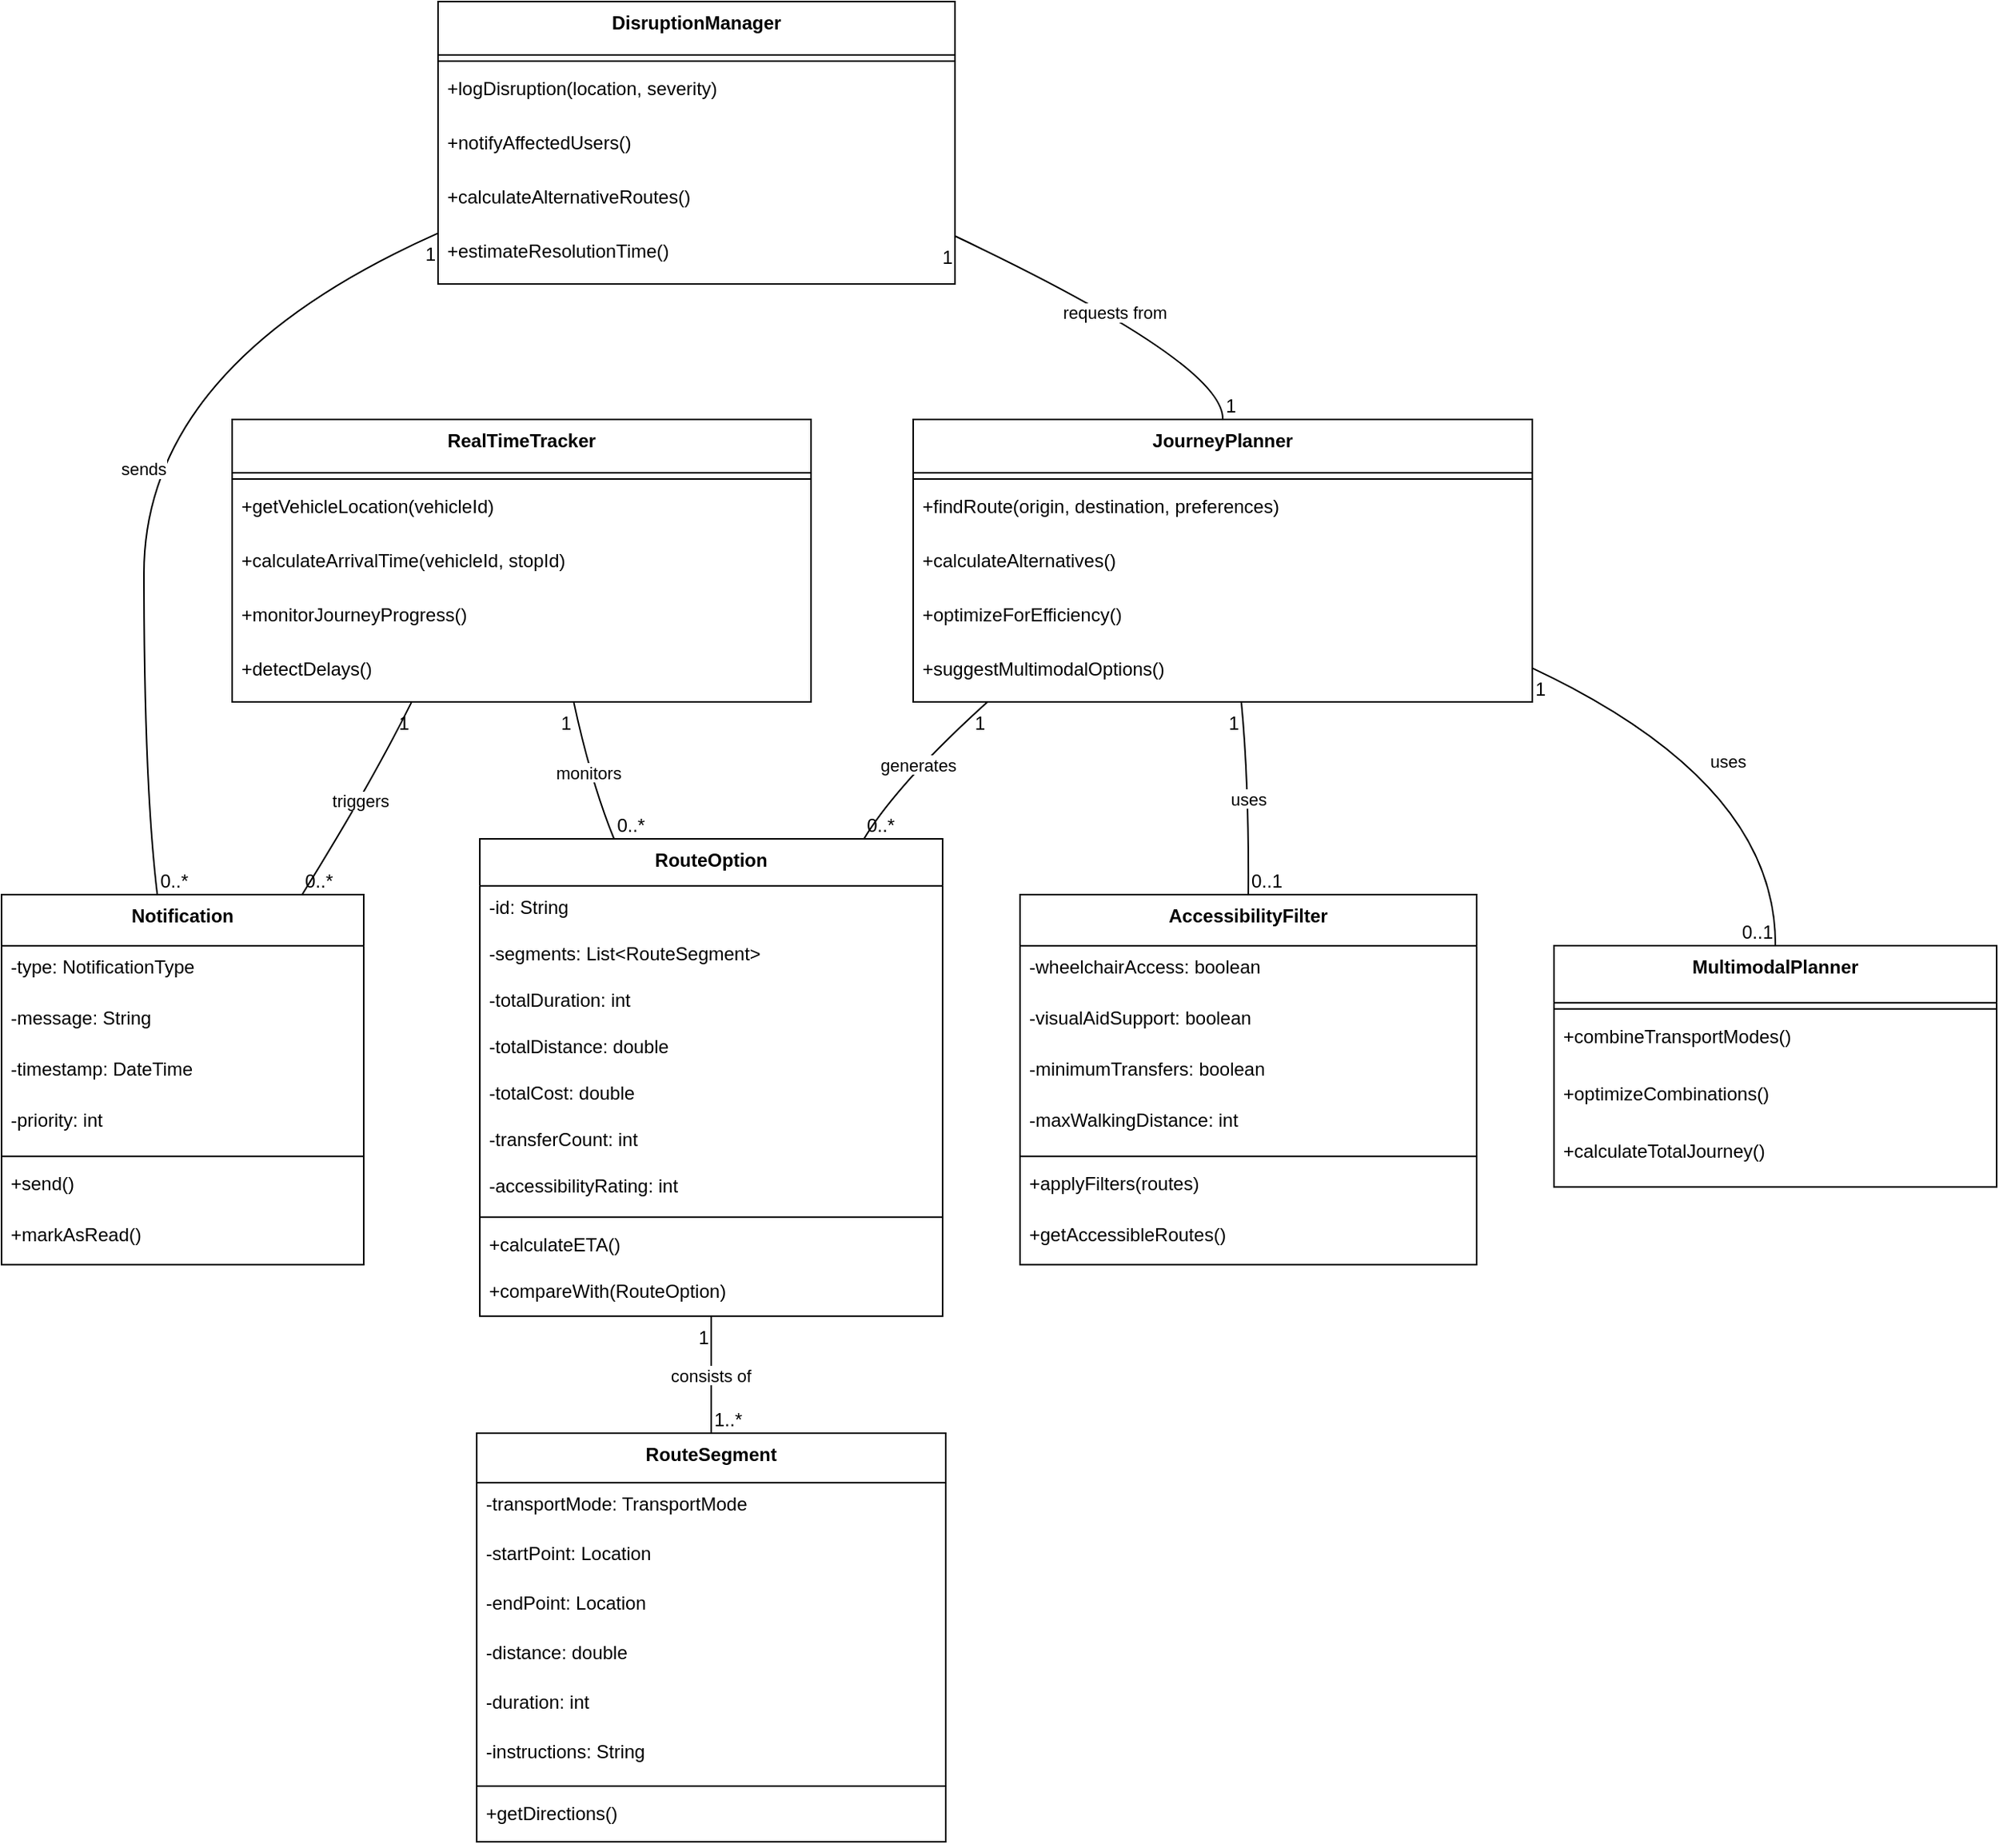 <mxfile version="27.0.2">
  <diagram name="Page-1" id="HGpl3Zj9LT_SoAxYPyQT">
    <mxGraphModel dx="3203" dy="1585" grid="1" gridSize="10" guides="1" tooltips="1" connect="1" arrows="1" fold="1" page="1" pageScale="1" pageWidth="827" pageHeight="1169" math="0" shadow="0">
      <root>
        <mxCell id="0" />
        <mxCell id="1" parent="0" />
        <mxCell id="ybsa_YPCpe8QKIi5onOz-1" value="JourneyPlanner" style="swimlane;fontStyle=1;align=center;verticalAlign=top;childLayout=stackLayout;horizontal=1;startSize=34.545;horizontalStack=0;resizeParent=1;resizeParentMax=0;resizeLast=0;collapsible=0;marginBottom=0;" vertex="1" parent="1">
          <mxGeometry x="609" y="290" width="400" height="182.545" as="geometry" />
        </mxCell>
        <mxCell id="ybsa_YPCpe8QKIi5onOz-2" style="line;strokeWidth=1;fillColor=none;align=left;verticalAlign=middle;spacingTop=-1;spacingLeft=3;spacingRight=3;rotatable=0;labelPosition=right;points=[];portConstraint=eastwest;strokeColor=inherit;" vertex="1" parent="ybsa_YPCpe8QKIi5onOz-1">
          <mxGeometry y="34.545" width="400" height="8" as="geometry" />
        </mxCell>
        <mxCell id="ybsa_YPCpe8QKIi5onOz-3" value="+findRoute(origin, destination, preferences)" style="text;strokeColor=none;fillColor=none;align=left;verticalAlign=top;spacingLeft=4;spacingRight=4;overflow=hidden;rotatable=0;points=[[0,0.5],[1,0.5]];portConstraint=eastwest;" vertex="1" parent="ybsa_YPCpe8QKIi5onOz-1">
          <mxGeometry y="42.545" width="400" height="35" as="geometry" />
        </mxCell>
        <mxCell id="ybsa_YPCpe8QKIi5onOz-4" value="+calculateAlternatives()" style="text;strokeColor=none;fillColor=none;align=left;verticalAlign=top;spacingLeft=4;spacingRight=4;overflow=hidden;rotatable=0;points=[[0,0.5],[1,0.5]];portConstraint=eastwest;" vertex="1" parent="ybsa_YPCpe8QKIi5onOz-1">
          <mxGeometry y="77.545" width="400" height="35" as="geometry" />
        </mxCell>
        <mxCell id="ybsa_YPCpe8QKIi5onOz-5" value="+optimizeForEfficiency()" style="text;strokeColor=none;fillColor=none;align=left;verticalAlign=top;spacingLeft=4;spacingRight=4;overflow=hidden;rotatable=0;points=[[0,0.5],[1,0.5]];portConstraint=eastwest;" vertex="1" parent="ybsa_YPCpe8QKIi5onOz-1">
          <mxGeometry y="112.545" width="400" height="35" as="geometry" />
        </mxCell>
        <mxCell id="ybsa_YPCpe8QKIi5onOz-6" value="+suggestMultimodalOptions()" style="text;strokeColor=none;fillColor=none;align=left;verticalAlign=top;spacingLeft=4;spacingRight=4;overflow=hidden;rotatable=0;points=[[0,0.5],[1,0.5]];portConstraint=eastwest;" vertex="1" parent="ybsa_YPCpe8QKIi5onOz-1">
          <mxGeometry y="147.545" width="400" height="35" as="geometry" />
        </mxCell>
        <mxCell id="ybsa_YPCpe8QKIi5onOz-7" value="RouteOption" style="swimlane;fontStyle=1;align=center;verticalAlign=top;childLayout=stackLayout;horizontal=1;startSize=30.4;horizontalStack=0;resizeParent=1;resizeParentMax=0;resizeLast=0;collapsible=0;marginBottom=0;" vertex="1" parent="1">
          <mxGeometry x="329" y="561" width="299" height="308.4" as="geometry" />
        </mxCell>
        <mxCell id="ybsa_YPCpe8QKIi5onOz-8" value="-id: String" style="text;strokeColor=none;fillColor=none;align=left;verticalAlign=top;spacingLeft=4;spacingRight=4;overflow=hidden;rotatable=0;points=[[0,0.5],[1,0.5]];portConstraint=eastwest;" vertex="1" parent="ybsa_YPCpe8QKIi5onOz-7">
          <mxGeometry y="30.4" width="299" height="30" as="geometry" />
        </mxCell>
        <mxCell id="ybsa_YPCpe8QKIi5onOz-9" value="-segments: List&lt;RouteSegment&gt;" style="text;strokeColor=none;fillColor=none;align=left;verticalAlign=top;spacingLeft=4;spacingRight=4;overflow=hidden;rotatable=0;points=[[0,0.5],[1,0.5]];portConstraint=eastwest;" vertex="1" parent="ybsa_YPCpe8QKIi5onOz-7">
          <mxGeometry y="60.4" width="299" height="30" as="geometry" />
        </mxCell>
        <mxCell id="ybsa_YPCpe8QKIi5onOz-10" value="-totalDuration: int" style="text;strokeColor=none;fillColor=none;align=left;verticalAlign=top;spacingLeft=4;spacingRight=4;overflow=hidden;rotatable=0;points=[[0,0.5],[1,0.5]];portConstraint=eastwest;" vertex="1" parent="ybsa_YPCpe8QKIi5onOz-7">
          <mxGeometry y="90.4" width="299" height="30" as="geometry" />
        </mxCell>
        <mxCell id="ybsa_YPCpe8QKIi5onOz-11" value="-totalDistance: double" style="text;strokeColor=none;fillColor=none;align=left;verticalAlign=top;spacingLeft=4;spacingRight=4;overflow=hidden;rotatable=0;points=[[0,0.5],[1,0.5]];portConstraint=eastwest;" vertex="1" parent="ybsa_YPCpe8QKIi5onOz-7">
          <mxGeometry y="120.4" width="299" height="30" as="geometry" />
        </mxCell>
        <mxCell id="ybsa_YPCpe8QKIi5onOz-12" value="-totalCost: double" style="text;strokeColor=none;fillColor=none;align=left;verticalAlign=top;spacingLeft=4;spacingRight=4;overflow=hidden;rotatable=0;points=[[0,0.5],[1,0.5]];portConstraint=eastwest;" vertex="1" parent="ybsa_YPCpe8QKIi5onOz-7">
          <mxGeometry y="150.4" width="299" height="30" as="geometry" />
        </mxCell>
        <mxCell id="ybsa_YPCpe8QKIi5onOz-13" value="-transferCount: int" style="text;strokeColor=none;fillColor=none;align=left;verticalAlign=top;spacingLeft=4;spacingRight=4;overflow=hidden;rotatable=0;points=[[0,0.5],[1,0.5]];portConstraint=eastwest;" vertex="1" parent="ybsa_YPCpe8QKIi5onOz-7">
          <mxGeometry y="180.4" width="299" height="30" as="geometry" />
        </mxCell>
        <mxCell id="ybsa_YPCpe8QKIi5onOz-14" value="-accessibilityRating: int" style="text;strokeColor=none;fillColor=none;align=left;verticalAlign=top;spacingLeft=4;spacingRight=4;overflow=hidden;rotatable=0;points=[[0,0.5],[1,0.5]];portConstraint=eastwest;" vertex="1" parent="ybsa_YPCpe8QKIi5onOz-7">
          <mxGeometry y="210.4" width="299" height="30" as="geometry" />
        </mxCell>
        <mxCell id="ybsa_YPCpe8QKIi5onOz-15" style="line;strokeWidth=1;fillColor=none;align=left;verticalAlign=middle;spacingTop=-1;spacingLeft=3;spacingRight=3;rotatable=0;labelPosition=right;points=[];portConstraint=eastwest;strokeColor=inherit;" vertex="1" parent="ybsa_YPCpe8QKIi5onOz-7">
          <mxGeometry y="240.4" width="299" height="8" as="geometry" />
        </mxCell>
        <mxCell id="ybsa_YPCpe8QKIi5onOz-16" value="+calculateETA()" style="text;strokeColor=none;fillColor=none;align=left;verticalAlign=top;spacingLeft=4;spacingRight=4;overflow=hidden;rotatable=0;points=[[0,0.5],[1,0.5]];portConstraint=eastwest;" vertex="1" parent="ybsa_YPCpe8QKIi5onOz-7">
          <mxGeometry y="248.4" width="299" height="30" as="geometry" />
        </mxCell>
        <mxCell id="ybsa_YPCpe8QKIi5onOz-17" value="+compareWith(RouteOption)" style="text;strokeColor=none;fillColor=none;align=left;verticalAlign=top;spacingLeft=4;spacingRight=4;overflow=hidden;rotatable=0;points=[[0,0.5],[1,0.5]];portConstraint=eastwest;" vertex="1" parent="ybsa_YPCpe8QKIi5onOz-7">
          <mxGeometry y="278.4" width="299" height="30" as="geometry" />
        </mxCell>
        <mxCell id="ybsa_YPCpe8QKIi5onOz-18" value="RouteSegment" style="swimlane;fontStyle=1;align=center;verticalAlign=top;childLayout=stackLayout;horizontal=1;startSize=32;horizontalStack=0;resizeParent=1;resizeParentMax=0;resizeLast=0;collapsible=0;marginBottom=0;" vertex="1" parent="1">
          <mxGeometry x="327" y="945" width="303" height="264" as="geometry" />
        </mxCell>
        <mxCell id="ybsa_YPCpe8QKIi5onOz-19" value="-transportMode: TransportMode" style="text;strokeColor=none;fillColor=none;align=left;verticalAlign=top;spacingLeft=4;spacingRight=4;overflow=hidden;rotatable=0;points=[[0,0.5],[1,0.5]];portConstraint=eastwest;" vertex="1" parent="ybsa_YPCpe8QKIi5onOz-18">
          <mxGeometry y="32" width="303" height="32" as="geometry" />
        </mxCell>
        <mxCell id="ybsa_YPCpe8QKIi5onOz-20" value="-startPoint: Location" style="text;strokeColor=none;fillColor=none;align=left;verticalAlign=top;spacingLeft=4;spacingRight=4;overflow=hidden;rotatable=0;points=[[0,0.5],[1,0.5]];portConstraint=eastwest;" vertex="1" parent="ybsa_YPCpe8QKIi5onOz-18">
          <mxGeometry y="64" width="303" height="32" as="geometry" />
        </mxCell>
        <mxCell id="ybsa_YPCpe8QKIi5onOz-21" value="-endPoint: Location" style="text;strokeColor=none;fillColor=none;align=left;verticalAlign=top;spacingLeft=4;spacingRight=4;overflow=hidden;rotatable=0;points=[[0,0.5],[1,0.5]];portConstraint=eastwest;" vertex="1" parent="ybsa_YPCpe8QKIi5onOz-18">
          <mxGeometry y="96" width="303" height="32" as="geometry" />
        </mxCell>
        <mxCell id="ybsa_YPCpe8QKIi5onOz-22" value="-distance: double" style="text;strokeColor=none;fillColor=none;align=left;verticalAlign=top;spacingLeft=4;spacingRight=4;overflow=hidden;rotatable=0;points=[[0,0.5],[1,0.5]];portConstraint=eastwest;" vertex="1" parent="ybsa_YPCpe8QKIi5onOz-18">
          <mxGeometry y="128" width="303" height="32" as="geometry" />
        </mxCell>
        <mxCell id="ybsa_YPCpe8QKIi5onOz-23" value="-duration: int" style="text;strokeColor=none;fillColor=none;align=left;verticalAlign=top;spacingLeft=4;spacingRight=4;overflow=hidden;rotatable=0;points=[[0,0.5],[1,0.5]];portConstraint=eastwest;" vertex="1" parent="ybsa_YPCpe8QKIi5onOz-18">
          <mxGeometry y="160" width="303" height="32" as="geometry" />
        </mxCell>
        <mxCell id="ybsa_YPCpe8QKIi5onOz-24" value="-instructions: String" style="text;strokeColor=none;fillColor=none;align=left;verticalAlign=top;spacingLeft=4;spacingRight=4;overflow=hidden;rotatable=0;points=[[0,0.5],[1,0.5]];portConstraint=eastwest;" vertex="1" parent="ybsa_YPCpe8QKIi5onOz-18">
          <mxGeometry y="192" width="303" height="32" as="geometry" />
        </mxCell>
        <mxCell id="ybsa_YPCpe8QKIi5onOz-25" style="line;strokeWidth=1;fillColor=none;align=left;verticalAlign=middle;spacingTop=-1;spacingLeft=3;spacingRight=3;rotatable=0;labelPosition=right;points=[];portConstraint=eastwest;strokeColor=inherit;" vertex="1" parent="ybsa_YPCpe8QKIi5onOz-18">
          <mxGeometry y="224" width="303" height="8" as="geometry" />
        </mxCell>
        <mxCell id="ybsa_YPCpe8QKIi5onOz-26" value="+getDirections()" style="text;strokeColor=none;fillColor=none;align=left;verticalAlign=top;spacingLeft=4;spacingRight=4;overflow=hidden;rotatable=0;points=[[0,0.5],[1,0.5]];portConstraint=eastwest;" vertex="1" parent="ybsa_YPCpe8QKIi5onOz-18">
          <mxGeometry y="232" width="303" height="32" as="geometry" />
        </mxCell>
        <mxCell id="ybsa_YPCpe8QKIi5onOz-27" value="RealTimeTracker" style="swimlane;fontStyle=1;align=center;verticalAlign=top;childLayout=stackLayout;horizontal=1;startSize=34.545;horizontalStack=0;resizeParent=1;resizeParentMax=0;resizeLast=0;collapsible=0;marginBottom=0;" vertex="1" parent="1">
          <mxGeometry x="169" y="290" width="374" height="182.545" as="geometry" />
        </mxCell>
        <mxCell id="ybsa_YPCpe8QKIi5onOz-28" style="line;strokeWidth=1;fillColor=none;align=left;verticalAlign=middle;spacingTop=-1;spacingLeft=3;spacingRight=3;rotatable=0;labelPosition=right;points=[];portConstraint=eastwest;strokeColor=inherit;" vertex="1" parent="ybsa_YPCpe8QKIi5onOz-27">
          <mxGeometry y="34.545" width="374" height="8" as="geometry" />
        </mxCell>
        <mxCell id="ybsa_YPCpe8QKIi5onOz-29" value="+getVehicleLocation(vehicleId)" style="text;strokeColor=none;fillColor=none;align=left;verticalAlign=top;spacingLeft=4;spacingRight=4;overflow=hidden;rotatable=0;points=[[0,0.5],[1,0.5]];portConstraint=eastwest;" vertex="1" parent="ybsa_YPCpe8QKIi5onOz-27">
          <mxGeometry y="42.545" width="374" height="35" as="geometry" />
        </mxCell>
        <mxCell id="ybsa_YPCpe8QKIi5onOz-30" value="+calculateArrivalTime(vehicleId, stopId)" style="text;strokeColor=none;fillColor=none;align=left;verticalAlign=top;spacingLeft=4;spacingRight=4;overflow=hidden;rotatable=0;points=[[0,0.5],[1,0.5]];portConstraint=eastwest;" vertex="1" parent="ybsa_YPCpe8QKIi5onOz-27">
          <mxGeometry y="77.545" width="374" height="35" as="geometry" />
        </mxCell>
        <mxCell id="ybsa_YPCpe8QKIi5onOz-31" value="+monitorJourneyProgress()" style="text;strokeColor=none;fillColor=none;align=left;verticalAlign=top;spacingLeft=4;spacingRight=4;overflow=hidden;rotatable=0;points=[[0,0.5],[1,0.5]];portConstraint=eastwest;" vertex="1" parent="ybsa_YPCpe8QKIi5onOz-27">
          <mxGeometry y="112.545" width="374" height="35" as="geometry" />
        </mxCell>
        <mxCell id="ybsa_YPCpe8QKIi5onOz-32" value="+detectDelays()" style="text;strokeColor=none;fillColor=none;align=left;verticalAlign=top;spacingLeft=4;spacingRight=4;overflow=hidden;rotatable=0;points=[[0,0.5],[1,0.5]];portConstraint=eastwest;" vertex="1" parent="ybsa_YPCpe8QKIi5onOz-27">
          <mxGeometry y="147.545" width="374" height="35" as="geometry" />
        </mxCell>
        <mxCell id="ybsa_YPCpe8QKIi5onOz-33" value="Notification" style="swimlane;fontStyle=1;align=center;verticalAlign=top;childLayout=stackLayout;horizontal=1;startSize=33.143;horizontalStack=0;resizeParent=1;resizeParentMax=0;resizeLast=0;collapsible=0;marginBottom=0;" vertex="1" parent="1">
          <mxGeometry x="20" y="597" width="234" height="239.143" as="geometry" />
        </mxCell>
        <mxCell id="ybsa_YPCpe8QKIi5onOz-34" value="-type: NotificationType" style="text;strokeColor=none;fillColor=none;align=left;verticalAlign=top;spacingLeft=4;spacingRight=4;overflow=hidden;rotatable=0;points=[[0,0.5],[1,0.5]];portConstraint=eastwest;" vertex="1" parent="ybsa_YPCpe8QKIi5onOz-33">
          <mxGeometry y="33.143" width="234" height="33" as="geometry" />
        </mxCell>
        <mxCell id="ybsa_YPCpe8QKIi5onOz-35" value="-message: String" style="text;strokeColor=none;fillColor=none;align=left;verticalAlign=top;spacingLeft=4;spacingRight=4;overflow=hidden;rotatable=0;points=[[0,0.5],[1,0.5]];portConstraint=eastwest;" vertex="1" parent="ybsa_YPCpe8QKIi5onOz-33">
          <mxGeometry y="66.143" width="234" height="33" as="geometry" />
        </mxCell>
        <mxCell id="ybsa_YPCpe8QKIi5onOz-36" value="-timestamp: DateTime" style="text;strokeColor=none;fillColor=none;align=left;verticalAlign=top;spacingLeft=4;spacingRight=4;overflow=hidden;rotatable=0;points=[[0,0.5],[1,0.5]];portConstraint=eastwest;" vertex="1" parent="ybsa_YPCpe8QKIi5onOz-33">
          <mxGeometry y="99.143" width="234" height="33" as="geometry" />
        </mxCell>
        <mxCell id="ybsa_YPCpe8QKIi5onOz-37" value="-priority: int" style="text;strokeColor=none;fillColor=none;align=left;verticalAlign=top;spacingLeft=4;spacingRight=4;overflow=hidden;rotatable=0;points=[[0,0.5],[1,0.5]];portConstraint=eastwest;" vertex="1" parent="ybsa_YPCpe8QKIi5onOz-33">
          <mxGeometry y="132.143" width="234" height="33" as="geometry" />
        </mxCell>
        <mxCell id="ybsa_YPCpe8QKIi5onOz-38" style="line;strokeWidth=1;fillColor=none;align=left;verticalAlign=middle;spacingTop=-1;spacingLeft=3;spacingRight=3;rotatable=0;labelPosition=right;points=[];portConstraint=eastwest;strokeColor=inherit;" vertex="1" parent="ybsa_YPCpe8QKIi5onOz-33">
          <mxGeometry y="165.143" width="234" height="8" as="geometry" />
        </mxCell>
        <mxCell id="ybsa_YPCpe8QKIi5onOz-39" value="+send()" style="text;strokeColor=none;fillColor=none;align=left;verticalAlign=top;spacingLeft=4;spacingRight=4;overflow=hidden;rotatable=0;points=[[0,0.5],[1,0.5]];portConstraint=eastwest;" vertex="1" parent="ybsa_YPCpe8QKIi5onOz-33">
          <mxGeometry y="173.143" width="234" height="33" as="geometry" />
        </mxCell>
        <mxCell id="ybsa_YPCpe8QKIi5onOz-40" value="+markAsRead()" style="text;strokeColor=none;fillColor=none;align=left;verticalAlign=top;spacingLeft=4;spacingRight=4;overflow=hidden;rotatable=0;points=[[0,0.5],[1,0.5]];portConstraint=eastwest;" vertex="1" parent="ybsa_YPCpe8QKIi5onOz-33">
          <mxGeometry y="206.143" width="234" height="33" as="geometry" />
        </mxCell>
        <mxCell id="ybsa_YPCpe8QKIi5onOz-41" value="DisruptionManager" style="swimlane;fontStyle=1;align=center;verticalAlign=top;childLayout=stackLayout;horizontal=1;startSize=34.545;horizontalStack=0;resizeParent=1;resizeParentMax=0;resizeLast=0;collapsible=0;marginBottom=0;" vertex="1" parent="1">
          <mxGeometry x="302" y="20" width="334" height="182.545" as="geometry" />
        </mxCell>
        <mxCell id="ybsa_YPCpe8QKIi5onOz-42" style="line;strokeWidth=1;fillColor=none;align=left;verticalAlign=middle;spacingTop=-1;spacingLeft=3;spacingRight=3;rotatable=0;labelPosition=right;points=[];portConstraint=eastwest;strokeColor=inherit;" vertex="1" parent="ybsa_YPCpe8QKIi5onOz-41">
          <mxGeometry y="34.545" width="334" height="8" as="geometry" />
        </mxCell>
        <mxCell id="ybsa_YPCpe8QKIi5onOz-43" value="+logDisruption(location, severity)" style="text;strokeColor=none;fillColor=none;align=left;verticalAlign=top;spacingLeft=4;spacingRight=4;overflow=hidden;rotatable=0;points=[[0,0.5],[1,0.5]];portConstraint=eastwest;" vertex="1" parent="ybsa_YPCpe8QKIi5onOz-41">
          <mxGeometry y="42.545" width="334" height="35" as="geometry" />
        </mxCell>
        <mxCell id="ybsa_YPCpe8QKIi5onOz-44" value="+notifyAffectedUsers()" style="text;strokeColor=none;fillColor=none;align=left;verticalAlign=top;spacingLeft=4;spacingRight=4;overflow=hidden;rotatable=0;points=[[0,0.5],[1,0.5]];portConstraint=eastwest;" vertex="1" parent="ybsa_YPCpe8QKIi5onOz-41">
          <mxGeometry y="77.545" width="334" height="35" as="geometry" />
        </mxCell>
        <mxCell id="ybsa_YPCpe8QKIi5onOz-45" value="+calculateAlternativeRoutes()" style="text;strokeColor=none;fillColor=none;align=left;verticalAlign=top;spacingLeft=4;spacingRight=4;overflow=hidden;rotatable=0;points=[[0,0.5],[1,0.5]];portConstraint=eastwest;" vertex="1" parent="ybsa_YPCpe8QKIi5onOz-41">
          <mxGeometry y="112.545" width="334" height="35" as="geometry" />
        </mxCell>
        <mxCell id="ybsa_YPCpe8QKIi5onOz-46" value="+estimateResolutionTime()" style="text;strokeColor=none;fillColor=none;align=left;verticalAlign=top;spacingLeft=4;spacingRight=4;overflow=hidden;rotatable=0;points=[[0,0.5],[1,0.5]];portConstraint=eastwest;" vertex="1" parent="ybsa_YPCpe8QKIi5onOz-41">
          <mxGeometry y="147.545" width="334" height="35" as="geometry" />
        </mxCell>
        <mxCell id="ybsa_YPCpe8QKIi5onOz-47" value="AccessibilityFilter" style="swimlane;fontStyle=1;align=center;verticalAlign=top;childLayout=stackLayout;horizontal=1;startSize=33.143;horizontalStack=0;resizeParent=1;resizeParentMax=0;resizeLast=0;collapsible=0;marginBottom=0;" vertex="1" parent="1">
          <mxGeometry x="678" y="597" width="295" height="239.143" as="geometry" />
        </mxCell>
        <mxCell id="ybsa_YPCpe8QKIi5onOz-48" value="-wheelchairAccess: boolean" style="text;strokeColor=none;fillColor=none;align=left;verticalAlign=top;spacingLeft=4;spacingRight=4;overflow=hidden;rotatable=0;points=[[0,0.5],[1,0.5]];portConstraint=eastwest;" vertex="1" parent="ybsa_YPCpe8QKIi5onOz-47">
          <mxGeometry y="33.143" width="295" height="33" as="geometry" />
        </mxCell>
        <mxCell id="ybsa_YPCpe8QKIi5onOz-49" value="-visualAidSupport: boolean" style="text;strokeColor=none;fillColor=none;align=left;verticalAlign=top;spacingLeft=4;spacingRight=4;overflow=hidden;rotatable=0;points=[[0,0.5],[1,0.5]];portConstraint=eastwest;" vertex="1" parent="ybsa_YPCpe8QKIi5onOz-47">
          <mxGeometry y="66.143" width="295" height="33" as="geometry" />
        </mxCell>
        <mxCell id="ybsa_YPCpe8QKIi5onOz-50" value="-minimumTransfers: boolean" style="text;strokeColor=none;fillColor=none;align=left;verticalAlign=top;spacingLeft=4;spacingRight=4;overflow=hidden;rotatable=0;points=[[0,0.5],[1,0.5]];portConstraint=eastwest;" vertex="1" parent="ybsa_YPCpe8QKIi5onOz-47">
          <mxGeometry y="99.143" width="295" height="33" as="geometry" />
        </mxCell>
        <mxCell id="ybsa_YPCpe8QKIi5onOz-51" value="-maxWalkingDistance: int" style="text;strokeColor=none;fillColor=none;align=left;verticalAlign=top;spacingLeft=4;spacingRight=4;overflow=hidden;rotatable=0;points=[[0,0.5],[1,0.5]];portConstraint=eastwest;" vertex="1" parent="ybsa_YPCpe8QKIi5onOz-47">
          <mxGeometry y="132.143" width="295" height="33" as="geometry" />
        </mxCell>
        <mxCell id="ybsa_YPCpe8QKIi5onOz-52" style="line;strokeWidth=1;fillColor=none;align=left;verticalAlign=middle;spacingTop=-1;spacingLeft=3;spacingRight=3;rotatable=0;labelPosition=right;points=[];portConstraint=eastwest;strokeColor=inherit;" vertex="1" parent="ybsa_YPCpe8QKIi5onOz-47">
          <mxGeometry y="165.143" width="295" height="8" as="geometry" />
        </mxCell>
        <mxCell id="ybsa_YPCpe8QKIi5onOz-53" value="+applyFilters(routes)" style="text;strokeColor=none;fillColor=none;align=left;verticalAlign=top;spacingLeft=4;spacingRight=4;overflow=hidden;rotatable=0;points=[[0,0.5],[1,0.5]];portConstraint=eastwest;" vertex="1" parent="ybsa_YPCpe8QKIi5onOz-47">
          <mxGeometry y="173.143" width="295" height="33" as="geometry" />
        </mxCell>
        <mxCell id="ybsa_YPCpe8QKIi5onOz-54" value="+getAccessibleRoutes()" style="text;strokeColor=none;fillColor=none;align=left;verticalAlign=top;spacingLeft=4;spacingRight=4;overflow=hidden;rotatable=0;points=[[0,0.5],[1,0.5]];portConstraint=eastwest;" vertex="1" parent="ybsa_YPCpe8QKIi5onOz-47">
          <mxGeometry y="206.143" width="295" height="33" as="geometry" />
        </mxCell>
        <mxCell id="ybsa_YPCpe8QKIi5onOz-55" value="MultimodalPlanner" style="swimlane;fontStyle=1;align=center;verticalAlign=top;childLayout=stackLayout;horizontal=1;startSize=36.889;horizontalStack=0;resizeParent=1;resizeParentMax=0;resizeLast=0;collapsible=0;marginBottom=0;" vertex="1" parent="1">
          <mxGeometry x="1023" y="630" width="286" height="155.889" as="geometry" />
        </mxCell>
        <mxCell id="ybsa_YPCpe8QKIi5onOz-56" style="line;strokeWidth=1;fillColor=none;align=left;verticalAlign=middle;spacingTop=-1;spacingLeft=3;spacingRight=3;rotatable=0;labelPosition=right;points=[];portConstraint=eastwest;strokeColor=inherit;" vertex="1" parent="ybsa_YPCpe8QKIi5onOz-55">
          <mxGeometry y="36.889" width="286" height="8" as="geometry" />
        </mxCell>
        <mxCell id="ybsa_YPCpe8QKIi5onOz-57" value="+combineTransportModes()" style="text;strokeColor=none;fillColor=none;align=left;verticalAlign=top;spacingLeft=4;spacingRight=4;overflow=hidden;rotatable=0;points=[[0,0.5],[1,0.5]];portConstraint=eastwest;" vertex="1" parent="ybsa_YPCpe8QKIi5onOz-55">
          <mxGeometry y="44.889" width="286" height="37" as="geometry" />
        </mxCell>
        <mxCell id="ybsa_YPCpe8QKIi5onOz-58" value="+optimizeCombinations()" style="text;strokeColor=none;fillColor=none;align=left;verticalAlign=top;spacingLeft=4;spacingRight=4;overflow=hidden;rotatable=0;points=[[0,0.5],[1,0.5]];portConstraint=eastwest;" vertex="1" parent="ybsa_YPCpe8QKIi5onOz-55">
          <mxGeometry y="81.889" width="286" height="37" as="geometry" />
        </mxCell>
        <mxCell id="ybsa_YPCpe8QKIi5onOz-59" value="+calculateTotalJourney()" style="text;strokeColor=none;fillColor=none;align=left;verticalAlign=top;spacingLeft=4;spacingRight=4;overflow=hidden;rotatable=0;points=[[0,0.5],[1,0.5]];portConstraint=eastwest;" vertex="1" parent="ybsa_YPCpe8QKIi5onOz-55">
          <mxGeometry y="118.889" width="286" height="37" as="geometry" />
        </mxCell>
        <mxCell id="ybsa_YPCpe8QKIi5onOz-60" value="generates" style="curved=1;startArrow=none;endArrow=none;exitX=0.12;exitY=1;entryX=0.83;entryY=0;rounded=0;" edge="1" parent="1" source="ybsa_YPCpe8QKIi5onOz-1" target="ybsa_YPCpe8QKIi5onOz-7">
          <mxGeometry relative="1" as="geometry">
            <Array as="points">
              <mxPoint x="599" y="525" />
            </Array>
          </mxGeometry>
        </mxCell>
        <mxCell id="ybsa_YPCpe8QKIi5onOz-61" value="1" style="edgeLabel;resizable=0;labelBackgroundColor=none;fontSize=12;align=right;verticalAlign=top;" vertex="1" parent="ybsa_YPCpe8QKIi5onOz-60">
          <mxGeometry x="-1" relative="1" as="geometry" />
        </mxCell>
        <mxCell id="ybsa_YPCpe8QKIi5onOz-62" value="0..*" style="edgeLabel;resizable=0;labelBackgroundColor=none;fontSize=12;align=left;verticalAlign=bottom;" vertex="1" parent="ybsa_YPCpe8QKIi5onOz-60">
          <mxGeometry x="1" relative="1" as="geometry" />
        </mxCell>
        <mxCell id="ybsa_YPCpe8QKIi5onOz-63" value="consists of" style="curved=1;startArrow=none;endArrow=none;exitX=0.5;exitY=1;entryX=0.5;entryY=0;rounded=0;" edge="1" parent="1" source="ybsa_YPCpe8QKIi5onOz-7" target="ybsa_YPCpe8QKIi5onOz-18">
          <mxGeometry relative="1" as="geometry">
            <Array as="points" />
          </mxGeometry>
        </mxCell>
        <mxCell id="ybsa_YPCpe8QKIi5onOz-64" value="1" style="edgeLabel;resizable=0;labelBackgroundColor=none;fontSize=12;align=right;verticalAlign=top;" vertex="1" parent="ybsa_YPCpe8QKIi5onOz-63">
          <mxGeometry x="-1" relative="1" as="geometry" />
        </mxCell>
        <mxCell id="ybsa_YPCpe8QKIi5onOz-65" value="1..*" style="edgeLabel;resizable=0;labelBackgroundColor=none;fontSize=12;align=left;verticalAlign=bottom;" vertex="1" parent="ybsa_YPCpe8QKIi5onOz-63">
          <mxGeometry x="1" relative="1" as="geometry" />
        </mxCell>
        <mxCell id="ybsa_YPCpe8QKIi5onOz-66" value="uses" style="curved=1;startArrow=none;endArrow=none;exitX=0.53;exitY=1;entryX=0.5;entryY=0;rounded=0;" edge="1" parent="1" source="ybsa_YPCpe8QKIi5onOz-1" target="ybsa_YPCpe8QKIi5onOz-47">
          <mxGeometry relative="1" as="geometry">
            <Array as="points">
              <mxPoint x="826" y="525" />
            </Array>
          </mxGeometry>
        </mxCell>
        <mxCell id="ybsa_YPCpe8QKIi5onOz-67" value="1" style="edgeLabel;resizable=0;labelBackgroundColor=none;fontSize=12;align=right;verticalAlign=top;" vertex="1" parent="ybsa_YPCpe8QKIi5onOz-66">
          <mxGeometry x="-1" relative="1" as="geometry" />
        </mxCell>
        <mxCell id="ybsa_YPCpe8QKIi5onOz-68" value="0..1" style="edgeLabel;resizable=0;labelBackgroundColor=none;fontSize=12;align=left;verticalAlign=bottom;" vertex="1" parent="ybsa_YPCpe8QKIi5onOz-66">
          <mxGeometry x="1" relative="1" as="geometry" />
        </mxCell>
        <mxCell id="ybsa_YPCpe8QKIi5onOz-69" value="uses" style="curved=1;startArrow=none;endArrow=none;exitX=1;exitY=0.88;entryX=0.5;entryY=0;rounded=0;" edge="1" parent="1" source="ybsa_YPCpe8QKIi5onOz-1" target="ybsa_YPCpe8QKIi5onOz-55">
          <mxGeometry relative="1" as="geometry">
            <Array as="points">
              <mxPoint x="1167" y="525" />
            </Array>
          </mxGeometry>
        </mxCell>
        <mxCell id="ybsa_YPCpe8QKIi5onOz-70" value="1" style="edgeLabel;resizable=0;labelBackgroundColor=none;fontSize=12;align=left;verticalAlign=top;" vertex="1" parent="ybsa_YPCpe8QKIi5onOz-69">
          <mxGeometry x="-1" relative="1" as="geometry" />
        </mxCell>
        <mxCell id="ybsa_YPCpe8QKIi5onOz-71" value="0..1" style="edgeLabel;resizable=0;labelBackgroundColor=none;fontSize=12;align=right;verticalAlign=bottom;" vertex="1" parent="ybsa_YPCpe8QKIi5onOz-69">
          <mxGeometry x="1" relative="1" as="geometry" />
        </mxCell>
        <mxCell id="ybsa_YPCpe8QKIi5onOz-72" value="triggers" style="curved=1;startArrow=none;endArrow=none;exitX=0.31;exitY=1;entryX=0.83;entryY=0;rounded=0;" edge="1" parent="1" source="ybsa_YPCpe8QKIi5onOz-27" target="ybsa_YPCpe8QKIi5onOz-33">
          <mxGeometry relative="1" as="geometry">
            <Array as="points">
              <mxPoint x="259" y="525" />
            </Array>
          </mxGeometry>
        </mxCell>
        <mxCell id="ybsa_YPCpe8QKIi5onOz-73" value="1" style="edgeLabel;resizable=0;labelBackgroundColor=none;fontSize=12;align=right;verticalAlign=top;" vertex="1" parent="ybsa_YPCpe8QKIi5onOz-72">
          <mxGeometry x="-1" relative="1" as="geometry" />
        </mxCell>
        <mxCell id="ybsa_YPCpe8QKIi5onOz-74" value="0..*" style="edgeLabel;resizable=0;labelBackgroundColor=none;fontSize=12;align=left;verticalAlign=bottom;" vertex="1" parent="ybsa_YPCpe8QKIi5onOz-72">
          <mxGeometry x="1" relative="1" as="geometry" />
        </mxCell>
        <mxCell id="ybsa_YPCpe8QKIi5onOz-75" value="sends" style="curved=1;startArrow=none;endArrow=none;exitX=0;exitY=0.82;entryX=0.43;entryY=0;rounded=0;" edge="1" parent="1" source="ybsa_YPCpe8QKIi5onOz-41" target="ybsa_YPCpe8QKIi5onOz-33">
          <mxGeometry relative="1" as="geometry">
            <Array as="points">
              <mxPoint x="112" y="254" />
              <mxPoint x="112" y="525" />
            </Array>
          </mxGeometry>
        </mxCell>
        <mxCell id="ybsa_YPCpe8QKIi5onOz-76" value="1" style="edgeLabel;resizable=0;labelBackgroundColor=none;fontSize=12;align=right;verticalAlign=top;" vertex="1" parent="ybsa_YPCpe8QKIi5onOz-75">
          <mxGeometry x="-1" relative="1" as="geometry" />
        </mxCell>
        <mxCell id="ybsa_YPCpe8QKIi5onOz-77" value="0..*" style="edgeLabel;resizable=0;labelBackgroundColor=none;fontSize=12;align=left;verticalAlign=bottom;" vertex="1" parent="ybsa_YPCpe8QKIi5onOz-75">
          <mxGeometry x="1" relative="1" as="geometry" />
        </mxCell>
        <mxCell id="ybsa_YPCpe8QKIi5onOz-78" value="requests from" style="curved=1;startArrow=none;endArrow=none;exitX=1;exitY=0.83;entryX=0.5;entryY=0;rounded=0;" edge="1" parent="1" source="ybsa_YPCpe8QKIi5onOz-41" target="ybsa_YPCpe8QKIi5onOz-1">
          <mxGeometry relative="1" as="geometry">
            <Array as="points">
              <mxPoint x="810" y="254" />
            </Array>
          </mxGeometry>
        </mxCell>
        <mxCell id="ybsa_YPCpe8QKIi5onOz-79" value="1" style="edgeLabel;resizable=0;labelBackgroundColor=none;fontSize=12;align=right;verticalAlign=top;" vertex="1" parent="ybsa_YPCpe8QKIi5onOz-78">
          <mxGeometry x="-1" relative="1" as="geometry" />
        </mxCell>
        <mxCell id="ybsa_YPCpe8QKIi5onOz-80" value="1" style="edgeLabel;resizable=0;labelBackgroundColor=none;fontSize=12;align=left;verticalAlign=bottom;" vertex="1" parent="ybsa_YPCpe8QKIi5onOz-78">
          <mxGeometry x="1" relative="1" as="geometry" />
        </mxCell>
        <mxCell id="ybsa_YPCpe8QKIi5onOz-81" value="monitors" style="curved=1;startArrow=none;endArrow=none;exitX=0.59;exitY=1;entryX=0.29;entryY=0;rounded=0;" edge="1" parent="1" source="ybsa_YPCpe8QKIi5onOz-27" target="ybsa_YPCpe8QKIi5onOz-7">
          <mxGeometry relative="1" as="geometry">
            <Array as="points">
              <mxPoint x="401" y="525" />
            </Array>
          </mxGeometry>
        </mxCell>
        <mxCell id="ybsa_YPCpe8QKIi5onOz-82" value="1" style="edgeLabel;resizable=0;labelBackgroundColor=none;fontSize=12;align=right;verticalAlign=top;" vertex="1" parent="ybsa_YPCpe8QKIi5onOz-81">
          <mxGeometry x="-1" relative="1" as="geometry" />
        </mxCell>
        <mxCell id="ybsa_YPCpe8QKIi5onOz-83" value="0..*" style="edgeLabel;resizable=0;labelBackgroundColor=none;fontSize=12;align=left;verticalAlign=bottom;" vertex="1" parent="ybsa_YPCpe8QKIi5onOz-81">
          <mxGeometry x="1" relative="1" as="geometry" />
        </mxCell>
      </root>
    </mxGraphModel>
  </diagram>
</mxfile>

